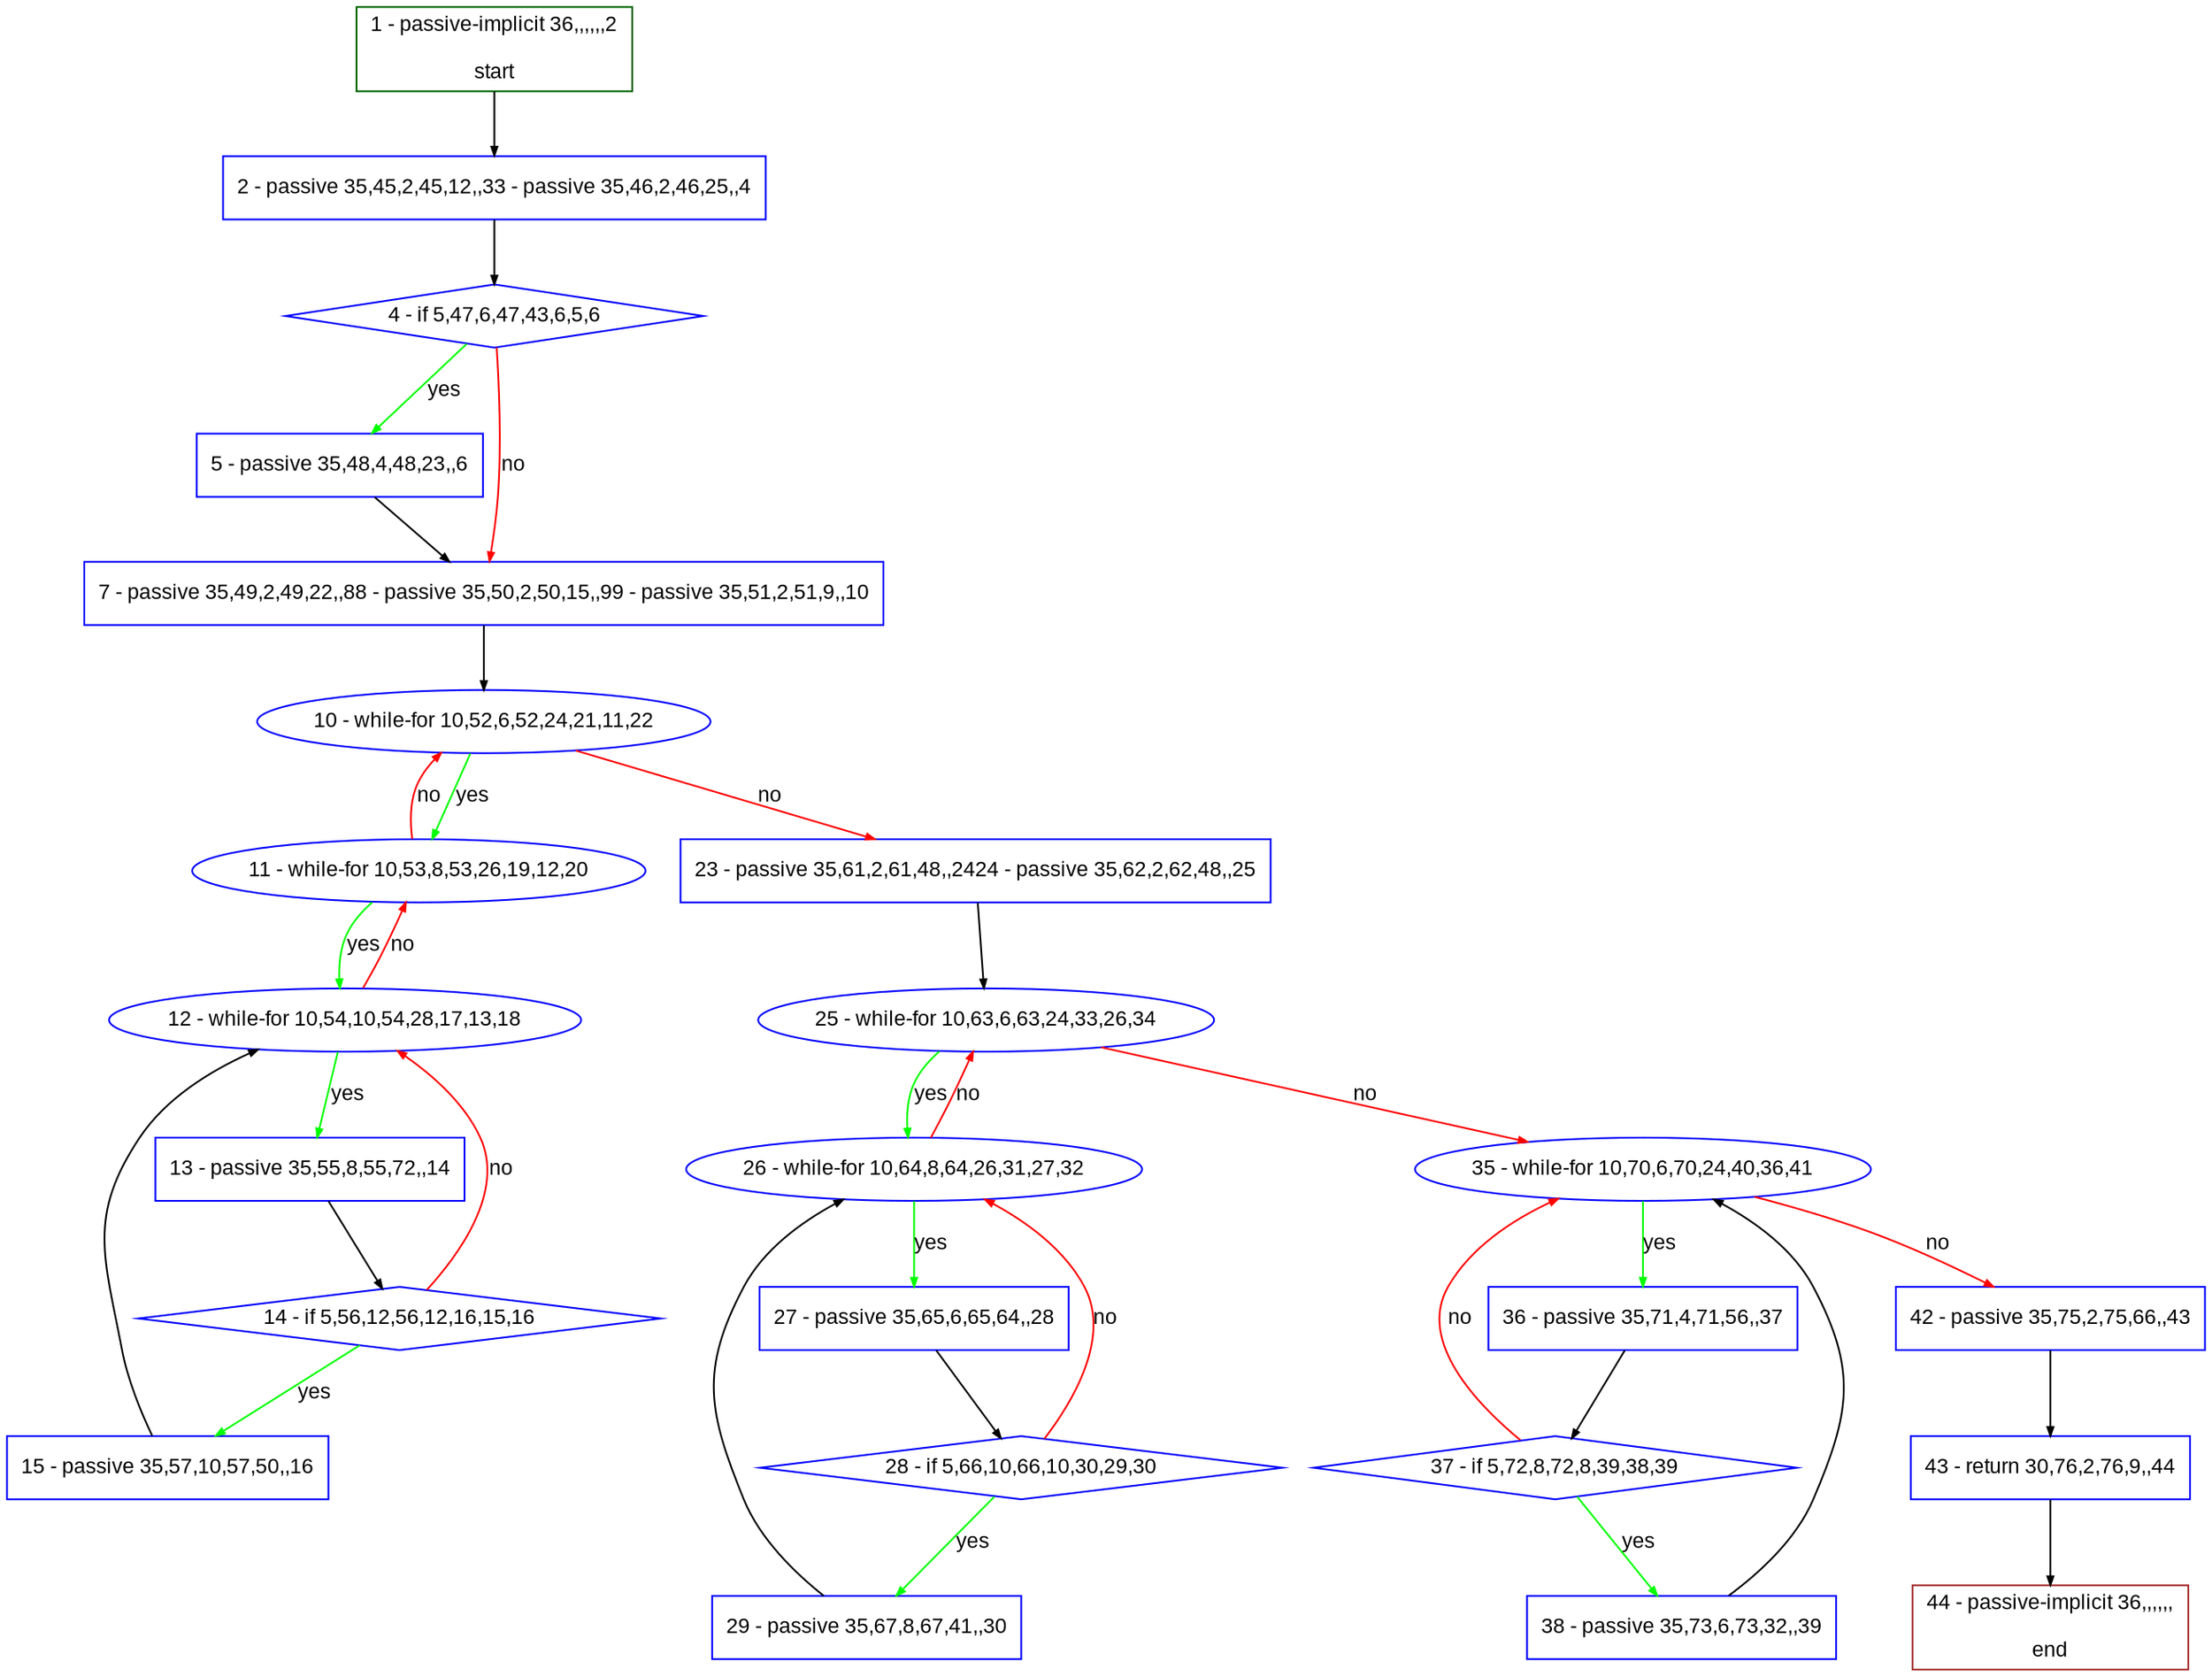 digraph "" {
  graph [pack="true", label="", fontsize="12", packmode="clust", fontname="Arial", fillcolor="#FFFFCC", bgcolor="white", style="rounded,filled", compound="true"];
  node [node_initialized="no", label="", color="grey", fontsize="12", fillcolor="white", fontname="Arial", style="filled", shape="rectangle", compound="true", fixedsize="false"];
  edge [fontcolor="black", arrowhead="normal", arrowtail="none", arrowsize="0.5", ltail="", label="", color="black", fontsize="12", lhead="", fontname="Arial", dir="forward", compound="true"];
  __N1 [label="2 - passive 35,45,2,45,12,,33 - passive 35,46,2,46,25,,4", color="#0000ff", fillcolor="#ffffff", style="filled", shape="box"];
  __N2 [label="1 - passive-implicit 36,,,,,,2\n\nstart", color="#006400", fillcolor="#ffffff", style="filled", shape="box"];
  __N3 [label="4 - if 5,47,6,47,43,6,5,6", color="#0000ff", fillcolor="#ffffff", style="filled", shape="diamond"];
  __N4 [label="5 - passive 35,48,4,48,23,,6", color="#0000ff", fillcolor="#ffffff", style="filled", shape="box"];
  __N5 [label="7 - passive 35,49,2,49,22,,88 - passive 35,50,2,50,15,,99 - passive 35,51,2,51,9,,10", color="#0000ff", fillcolor="#ffffff", style="filled", shape="box"];
  __N6 [label="10 - while-for 10,52,6,52,24,21,11,22", color="#0000ff", fillcolor="#ffffff", style="filled", shape="oval"];
  __N7 [label="11 - while-for 10,53,8,53,26,19,12,20", color="#0000ff", fillcolor="#ffffff", style="filled", shape="oval"];
  __N8 [label="23 - passive 35,61,2,61,48,,2424 - passive 35,62,2,62,48,,25", color="#0000ff", fillcolor="#ffffff", style="filled", shape="box"];
  __N9 [label="12 - while-for 10,54,10,54,28,17,13,18", color="#0000ff", fillcolor="#ffffff", style="filled", shape="oval"];
  __N10 [label="13 - passive 35,55,8,55,72,,14", color="#0000ff", fillcolor="#ffffff", style="filled", shape="box"];
  __N11 [label="14 - if 5,56,12,56,12,16,15,16", color="#0000ff", fillcolor="#ffffff", style="filled", shape="diamond"];
  __N12 [label="15 - passive 35,57,10,57,50,,16", color="#0000ff", fillcolor="#ffffff", style="filled", shape="box"];
  __N13 [label="25 - while-for 10,63,6,63,24,33,26,34", color="#0000ff", fillcolor="#ffffff", style="filled", shape="oval"];
  __N14 [label="26 - while-for 10,64,8,64,26,31,27,32", color="#0000ff", fillcolor="#ffffff", style="filled", shape="oval"];
  __N15 [label="35 - while-for 10,70,6,70,24,40,36,41", color="#0000ff", fillcolor="#ffffff", style="filled", shape="oval"];
  __N16 [label="27 - passive 35,65,6,65,64,,28", color="#0000ff", fillcolor="#ffffff", style="filled", shape="box"];
  __N17 [label="28 - if 5,66,10,66,10,30,29,30", color="#0000ff", fillcolor="#ffffff", style="filled", shape="diamond"];
  __N18 [label="29 - passive 35,67,8,67,41,,30", color="#0000ff", fillcolor="#ffffff", style="filled", shape="box"];
  __N19 [label="36 - passive 35,71,4,71,56,,37", color="#0000ff", fillcolor="#ffffff", style="filled", shape="box"];
  __N20 [label="42 - passive 35,75,2,75,66,,43", color="#0000ff", fillcolor="#ffffff", style="filled", shape="box"];
  __N21 [label="37 - if 5,72,8,72,8,39,38,39", color="#0000ff", fillcolor="#ffffff", style="filled", shape="diamond"];
  __N22 [label="38 - passive 35,73,6,73,32,,39", color="#0000ff", fillcolor="#ffffff", style="filled", shape="box"];
  __N23 [label="43 - return 30,76,2,76,9,,44", color="#0000ff", fillcolor="#ffffff", style="filled", shape="box"];
  __N24 [label="44 - passive-implicit 36,,,,,,\n\nend", color="#a52a2a", fillcolor="#ffffff", style="filled", shape="box"];
  __N2 -> __N1 [arrowhead="normal", arrowtail="none", color="#000000", label="", dir="forward"];
  __N1 -> __N3 [arrowhead="normal", arrowtail="none", color="#000000", label="", dir="forward"];
  __N3 -> __N4 [arrowhead="normal", arrowtail="none", color="#00ff00", label="yes", dir="forward"];
  __N3 -> __N5 [arrowhead="normal", arrowtail="none", color="#ff0000", label="no", dir="forward"];
  __N4 -> __N5 [arrowhead="normal", arrowtail="none", color="#000000", label="", dir="forward"];
  __N5 -> __N6 [arrowhead="normal", arrowtail="none", color="#000000", label="", dir="forward"];
  __N6 -> __N7 [arrowhead="normal", arrowtail="none", color="#00ff00", label="yes", dir="forward"];
  __N7 -> __N6 [arrowhead="normal", arrowtail="none", color="#ff0000", label="no", dir="forward"];
  __N6 -> __N8 [arrowhead="normal", arrowtail="none", color="#ff0000", label="no", dir="forward"];
  __N7 -> __N9 [arrowhead="normal", arrowtail="none", color="#00ff00", label="yes", dir="forward"];
  __N9 -> __N7 [arrowhead="normal", arrowtail="none", color="#ff0000", label="no", dir="forward"];
  __N9 -> __N10 [arrowhead="normal", arrowtail="none", color="#00ff00", label="yes", dir="forward"];
  __N10 -> __N11 [arrowhead="normal", arrowtail="none", color="#000000", label="", dir="forward"];
  __N11 -> __N9 [arrowhead="normal", arrowtail="none", color="#ff0000", label="no", dir="forward"];
  __N11 -> __N12 [arrowhead="normal", arrowtail="none", color="#00ff00", label="yes", dir="forward"];
  __N12 -> __N9 [arrowhead="normal", arrowtail="none", color="#000000", label="", dir="forward"];
  __N8 -> __N13 [arrowhead="normal", arrowtail="none", color="#000000", label="", dir="forward"];
  __N13 -> __N14 [arrowhead="normal", arrowtail="none", color="#00ff00", label="yes", dir="forward"];
  __N14 -> __N13 [arrowhead="normal", arrowtail="none", color="#ff0000", label="no", dir="forward"];
  __N13 -> __N15 [arrowhead="normal", arrowtail="none", color="#ff0000", label="no", dir="forward"];
  __N14 -> __N16 [arrowhead="normal", arrowtail="none", color="#00ff00", label="yes", dir="forward"];
  __N16 -> __N17 [arrowhead="normal", arrowtail="none", color="#000000", label="", dir="forward"];
  __N17 -> __N14 [arrowhead="normal", arrowtail="none", color="#ff0000", label="no", dir="forward"];
  __N17 -> __N18 [arrowhead="normal", arrowtail="none", color="#00ff00", label="yes", dir="forward"];
  __N18 -> __N14 [arrowhead="normal", arrowtail="none", color="#000000", label="", dir="forward"];
  __N15 -> __N19 [arrowhead="normal", arrowtail="none", color="#00ff00", label="yes", dir="forward"];
  __N15 -> __N20 [arrowhead="normal", arrowtail="none", color="#ff0000", label="no", dir="forward"];
  __N19 -> __N21 [arrowhead="normal", arrowtail="none", color="#000000", label="", dir="forward"];
  __N21 -> __N15 [arrowhead="normal", arrowtail="none", color="#ff0000", label="no", dir="forward"];
  __N21 -> __N22 [arrowhead="normal", arrowtail="none", color="#00ff00", label="yes", dir="forward"];
  __N22 -> __N15 [arrowhead="normal", arrowtail="none", color="#000000", label="", dir="forward"];
  __N20 -> __N23 [arrowhead="normal", arrowtail="none", color="#000000", label="", dir="forward"];
  __N23 -> __N24 [arrowhead="normal", arrowtail="none", color="#000000", label="", dir="forward"];
}
